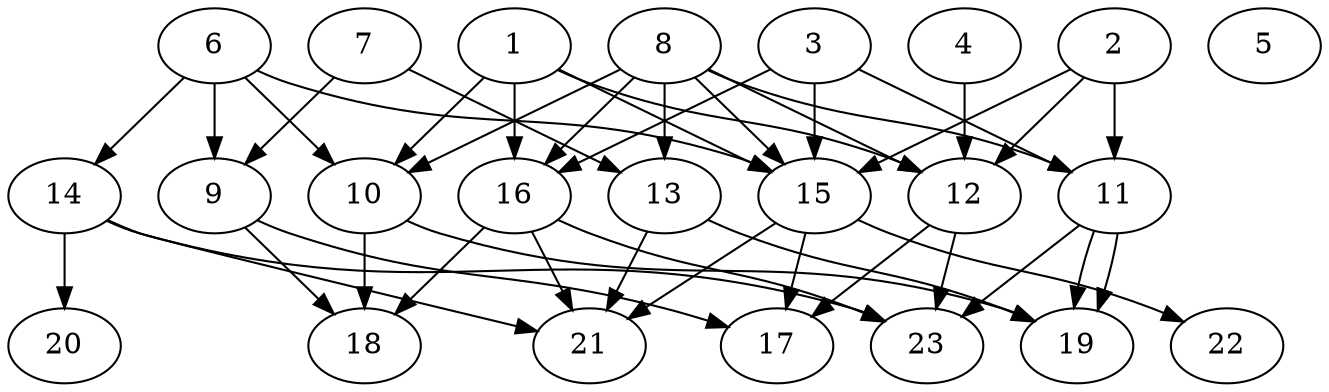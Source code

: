 // DAG (tier=2-normal, mode=data, n=23, ccr=0.403, fat=0.653, density=0.577, regular=0.476, jump=0.176, mindata=2097152, maxdata=16777216)
// DAG automatically generated by daggen at Sun Aug 24 16:33:34 2025
// /home/ermia/Project/Environments/daggen/bin/daggen --dot --ccr 0.403 --fat 0.653 --regular 0.476 --density 0.577 --jump 0.176 --mindata 2097152 --maxdata 16777216 -n 23 
digraph G {
  1 [size="3381366827734333952", alpha="0.11", expect_size="1690683413867166976"]
  1 -> 10 [size ="1227770122207232"]
  1 -> 12 [size ="1227770122207232"]
  1 -> 15 [size ="1227770122207232"]
  1 -> 16 [size ="1227770122207232"]
  2 [size="11385064684484114", alpha="0.13", expect_size="5692532342242057"]
  2 -> 11 [size ="258110832771072"]
  2 -> 12 [size ="258110832771072"]
  2 -> 15 [size ="258110832771072"]
  3 [size="2169944161252905", alpha="0.11", expect_size="1084972080626452"]
  3 -> 11 [size ="38884629020672"]
  3 -> 15 [size ="38884629020672"]
  3 -> 16 [size ="38884629020672"]
  4 [size="4570963635774246879232", alpha="0.13", expect_size="2285481817887123439616"]
  4 -> 12 [size ="2203409230856192"]
  5 [size="59197889236994883584", alpha="0.04", expect_size="29598944618497441792"]
  6 [size="884452914677915058176", alpha="0.10", expect_size="442226457338957529088"]
  6 -> 9 [size ="737122721988608"]
  6 -> 10 [size ="737122721988608"]
  6 -> 14 [size ="737122721988608"]
  6 -> 15 [size ="737122721988608"]
  7 [size="3562786335391234560", alpha="0.08", expect_size="1781393167695617280"]
  7 -> 9 [size ="1265606812762112"]
  7 -> 13 [size ="1265606812762112"]
  8 [size="1169892600799297536000", alpha="0.06", expect_size="584946300399648768000"]
  8 -> 10 [size ="888220208332800"]
  8 -> 11 [size ="888220208332800"]
  8 -> 12 [size ="888220208332800"]
  8 -> 13 [size ="888220208332800"]
  8 -> 15 [size ="888220208332800"]
  8 -> 16 [size ="888220208332800"]
  9 [size="3641301119780285054976", alpha="0.03", expect_size="1820650559890142527488"]
  9 -> 17 [size ="1893481429598208"]
  9 -> 18 [size ="1893481429598208"]
  10 [size="72546572426191584", alpha="0.15", expect_size="36273286213095792"]
  10 -> 18 [size ="1372886707208192"]
  10 -> 19 [size ="1372886707208192"]
  11 [size="1602966949668728078336", alpha="0.13", expect_size="801483474834364039168"]
  11 -> 19 [size ="1095737098108928"]
  11 -> 19 [size ="1095737098108928"]
  11 -> 23 [size ="1095737098108928"]
  12 [size="11293459600013000704", alpha="0.03", expect_size="5646729800006500352"]
  12 -> 17 [size ="40269353320448"]
  12 -> 23 [size ="40269353320448"]
  13 [size="27550312322957400", alpha="0.18", expect_size="13775156161478700"]
  13 -> 19 [size ="453420234309632"]
  13 -> 21 [size ="453420234309632"]
  14 [size="10517837429052162", alpha="0.19", expect_size="5258918714526081"]
  14 -> 20 [size ="235902831951872"]
  14 -> 21 [size ="235902831951872"]
  14 -> 23 [size ="235902831951872"]
  15 [size="39454537741631776", alpha="0.03", expect_size="19727268870815888"]
  15 -> 17 [size ="891330402189312"]
  15 -> 21 [size ="891330402189312"]
  15 -> 22 [size ="891330402189312"]
  16 [size="1588703522499592192000", alpha="0.11", expect_size="794351761249796096000"]
  16 -> 18 [size ="1089227404083200"]
  16 -> 21 [size ="1089227404083200"]
  16 -> 23 [size ="1089227404083200"]
  17 [size="11947250277470112", alpha="0.03", expect_size="5973625138735056"]
  18 [size="111417788516047312", alpha="0.14", expect_size="55708894258023656"]
  19 [size="42931338359815704", alpha="0.19", expect_size="21465669179907852"]
  20 [size="762838404040971255808", alpha="0.17", expect_size="381419202020485627904"]
  21 [size="29828696380956148", alpha="0.16", expect_size="14914348190478074"]
  22 [size="54058142216346992", alpha="0.13", expect_size="27029071108173496"]
  23 [size="19932543956974540", alpha="0.08", expect_size="9966271978487270"]
}